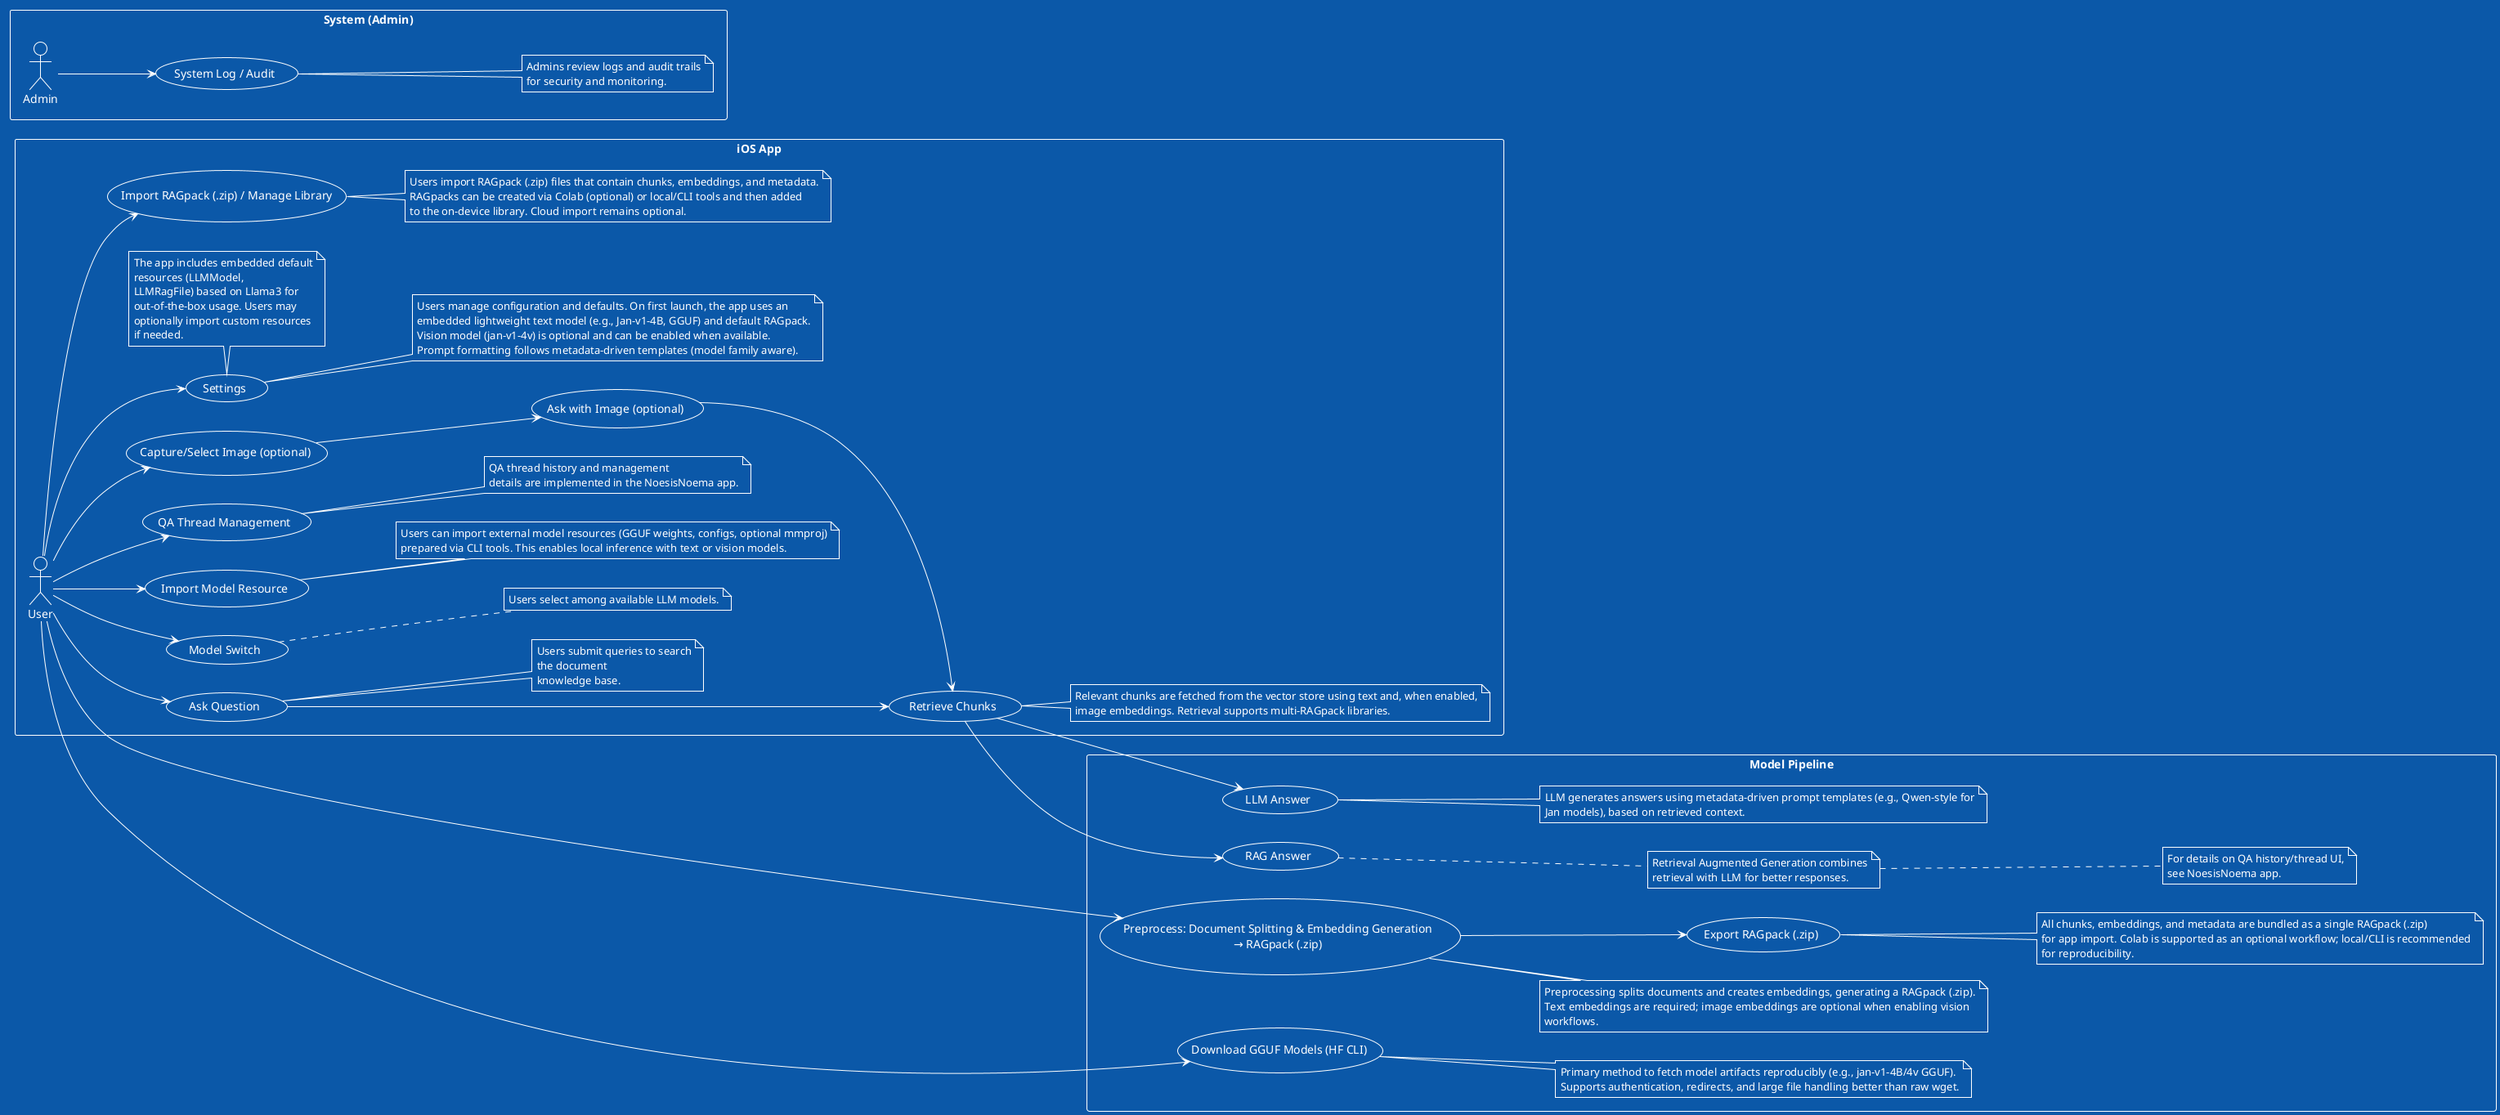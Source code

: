@startuml
'https://plantuml.com/use-case-diagram
'!theme bluegray
'skinparam defaultFontName "Arial"
'skinparam defaultFontSize 13
'skinparam usecase {
''  BackgroundColor #FFFAFA
'  BorderColor #198754
'  BorderThickness 2
'  RoundCorner 15
'}

!theme amiga

'actor actor
'actor/ "actor/"
'agent agent
'artifact artifact
'boundary boundary
'card card
'circle circle
'cloud cloud
'collections collections
'component component
'control control
'database database
'entity entity
'file file
'folder folder
'frame frame
'hexagon hexagon
'interface interface
'label label
'node node
'package package
'person person
'queue queue
'rectangle rectangle
'stack stack
'storage storage
'usecase usecase
'usecase/ "usecase/"

left to right direction
'top to bottom direction
skinparam svgLinkTarget _blank
scale 1


rectangle "iOS App" {
  actor User
  usecase "Import RAGpack (.zip) / Manage Library" as UC1
  usecase "Ask Question"
  usecase "Model Switch"
  usecase "Settings"
  usecase "Retrieve Chunks"
  usecase "Import Model Resource"
  usecase "QA Thread Management"

  usecase "Ask with Image (optional)" as UC_IMG
  usecase "Capture/Select Image (optional)" as UC_IMG_SRC

  note top of (Settings)
    The app includes embedded default
    resources (LLMModel,
    LLMRagFile) based on Llama3 for
    out-of-the-box usage. Users may
    optionally import custom resources
    if needed.
  end note

  note right of UC1
    Users import RAGpack (.zip) files that contain chunks, embeddings, and metadata.
    RAGpacks can be created via Colab (optional) or local/CLI tools and then added
    to the on-device library. Cloud import remains optional.
  end note

  note right of (Ask Question)
    Users submit queries to search
    the document
    knowledge base.
  end note

  note right of (Model Switch)
    Users select among available LLM models.
  end note

  note right of (Settings)
    Users manage configuration and defaults. On first launch, the app uses an
    embedded lightweight text model (e.g., Jan‑v1‑4B, GGUF) and default RAGpack.
    Vision model (jan‑v1‑4v) is optional and can be enabled when available.
    Prompt formatting follows metadata-driven templates (model family aware).
  end note

  note right of (Retrieve Chunks)
    Relevant chunks are fetched from the vector store using text and, when enabled,
    image embeddings. Retrieval supports multi‑RAGpack libraries.
  end note

  note right of (Import Model Resource)
    Users can import external model resources (GGUF weights, configs, optional mmproj)
    prepared via CLI tools. This enables local inference with text or vision models.
  end note

  note right of (QA Thread Management)
    QA thread history and management
    details are implemented in the NoesisNoema app.
  end note
}

rectangle "Model Pipeline" {
  usecase "Preprocess: Document Splitting & Embedding Generation\n→ RAGpack (.zip)" as UC2
  usecase "Export RAGpack (.zip)" as UC3
  usecase "Download GGUF Models (HF CLI)" as UC4
  usecase "LLM Answer"
  usecase "RAG Answer"

  note right of UC2
    Preprocessing splits documents and creates embeddings, generating a RAGpack (.zip).
    Text embeddings are required; image embeddings are optional when enabling vision
    workflows.
  end note

  note right of UC3
    All chunks, embeddings, and metadata are bundled as a single RAGpack (.zip)
    for app import. Colab is supported as an optional workflow; local/CLI is recommended
    for reproducibility.
  end note

  note right of UC4
    Primary method to fetch model artifacts reproducibly (e.g., jan‑v1‑4B/4v GGUF).
    Supports authentication, redirects, and large file handling better than raw wget.
  end note

  note right of (LLM Answer)
    LLM generates answers using metadata‑driven prompt templates (e.g., Qwen‑style for
    Jan models), based on retrieved context.
  end note

  note right of (RAG Answer)
    Retrieval Augmented Generation combines
    retrieval with LLM for better responses.
  end note

  note right
    For details on QA history/thread UI,
    see NoesisNoema app.
  end note
}

rectangle "System (Admin)" {
  actor Admin
  usecase "System Log / Audit"

  note right of (System Log / Audit)
    Admins review logs and audit trails
    for security and monitoring.
  end note
}

User --> UC1
User --> UC2
UC2 --> UC3
User --> UC4
User --> (Ask Question)
(Ask Question) --> (Retrieve Chunks)
(Retrieve Chunks) --> (LLM Answer)
(Retrieve Chunks) --> (RAG Answer)
User --> (Model Switch)
User --> (Settings)
User --> (Import Model Resource)
User --> (QA Thread Management)
User --> UC_IMG_SRC
UC_IMG_SRC --> UC_IMG
UC_IMG --> (Retrieve Chunks)

Admin --> (System Log / Audit)

@enduml
